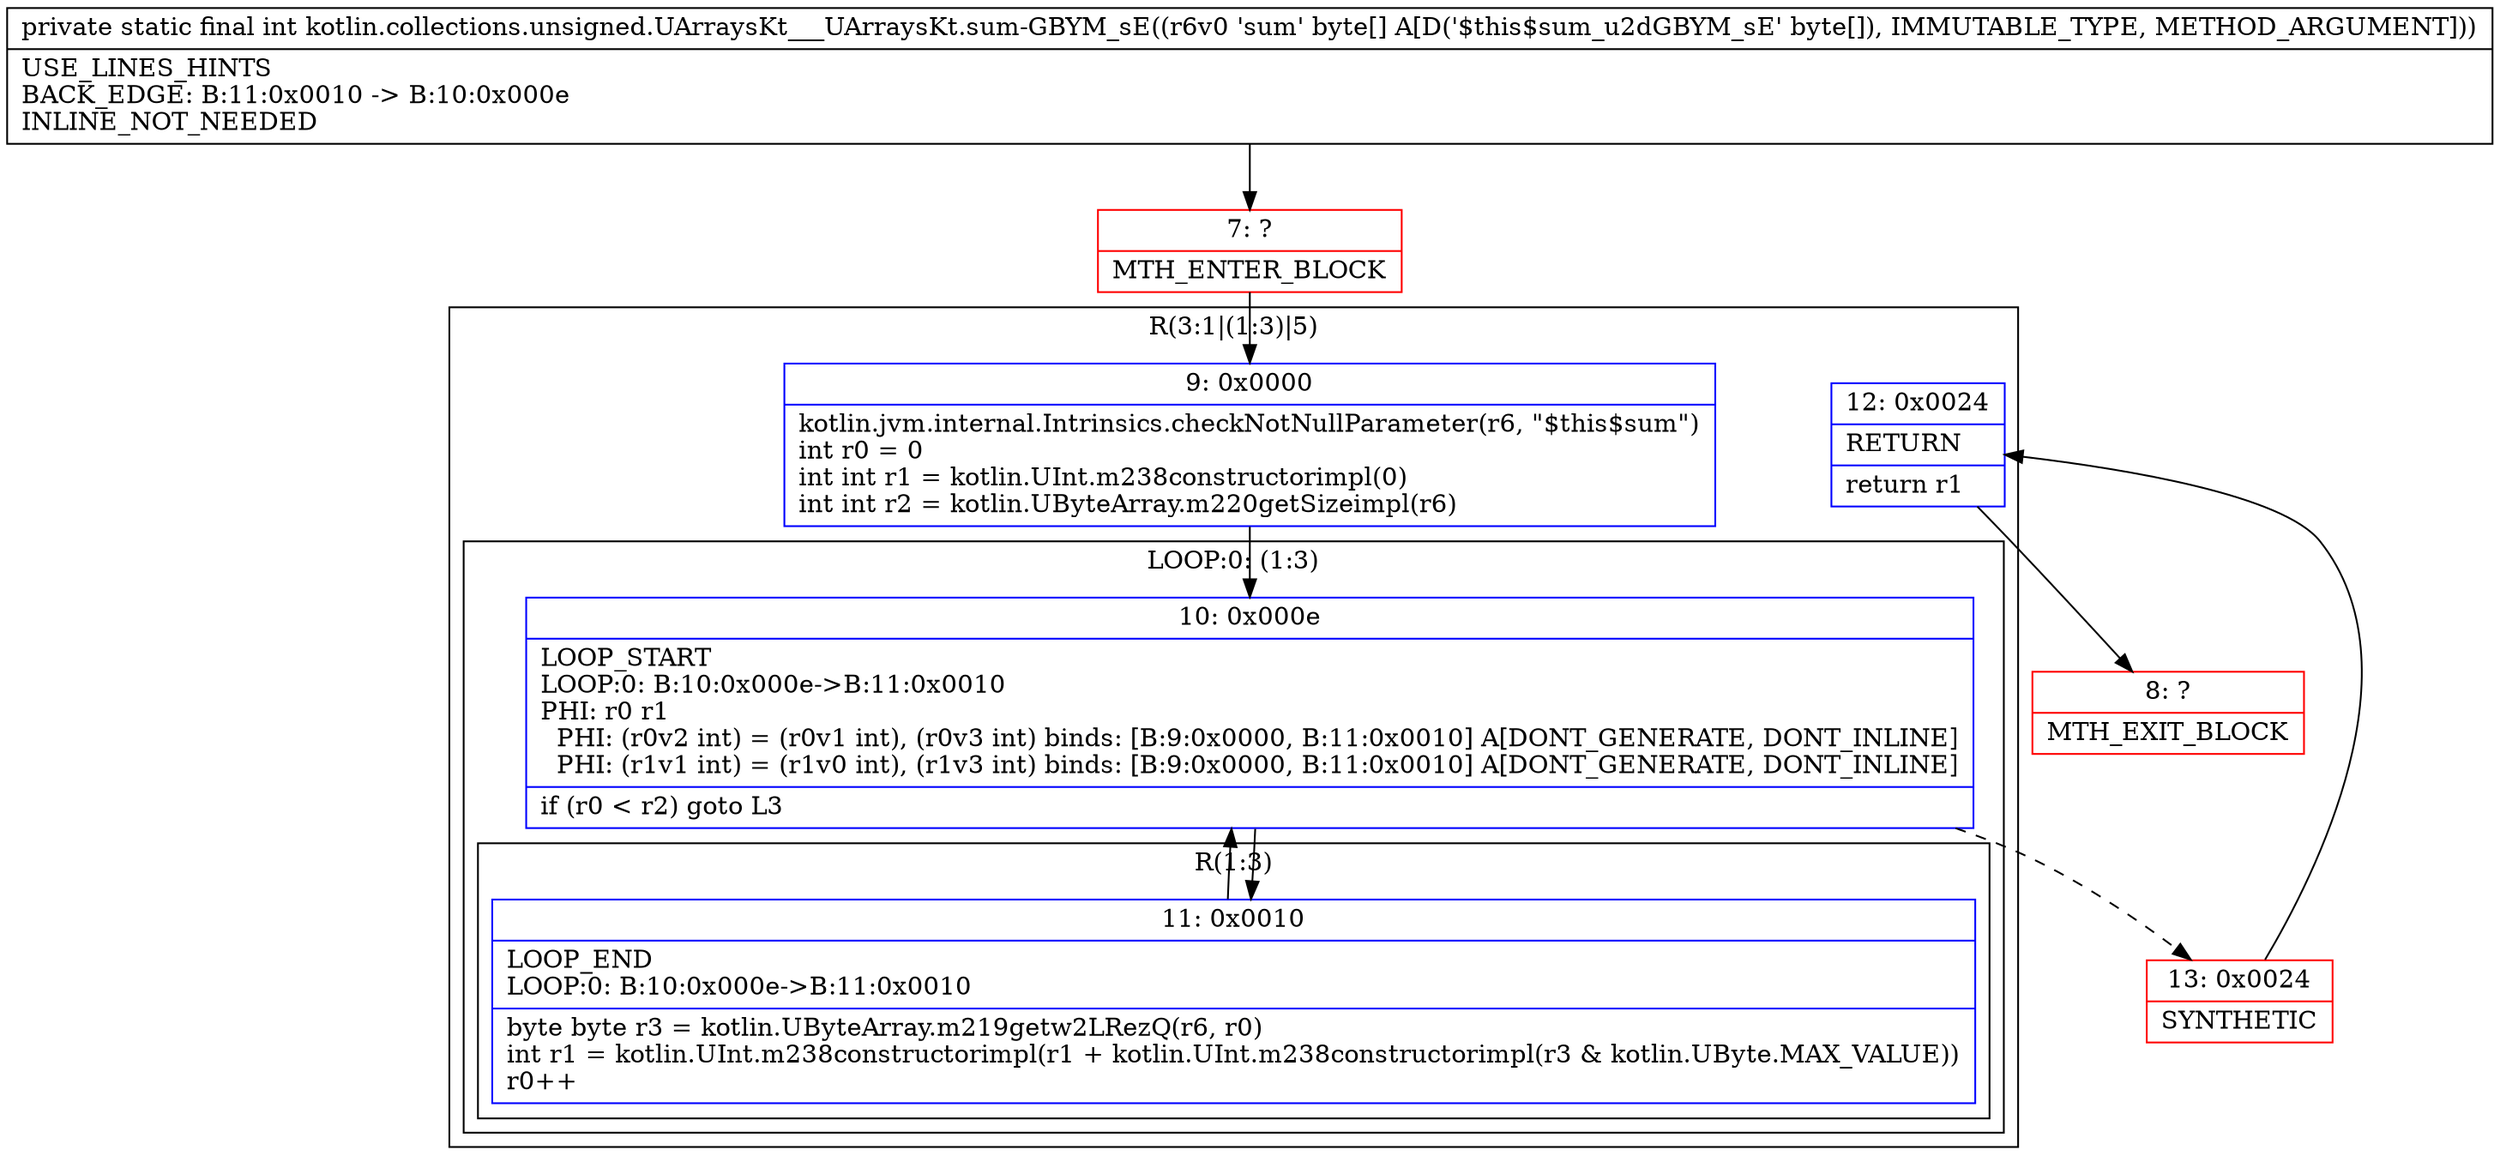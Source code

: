 digraph "CFG forkotlin.collections.unsigned.UArraysKt___UArraysKt.sum\-GBYM_sE([B)I" {
subgraph cluster_Region_1071280770 {
label = "R(3:1|(1:3)|5)";
node [shape=record,color=blue];
Node_9 [shape=record,label="{9\:\ 0x0000|kotlin.jvm.internal.Intrinsics.checkNotNullParameter(r6, \"$this$sum\")\lint r0 = 0\lint int r1 = kotlin.UInt.m238constructorimpl(0)\lint int r2 = kotlin.UByteArray.m220getSizeimpl(r6)\l}"];
subgraph cluster_LoopRegion_1167262832 {
label = "LOOP:0: (1:3)";
node [shape=record,color=blue];
Node_10 [shape=record,label="{10\:\ 0x000e|LOOP_START\lLOOP:0: B:10:0x000e\-\>B:11:0x0010\lPHI: r0 r1 \l  PHI: (r0v2 int) = (r0v1 int), (r0v3 int) binds: [B:9:0x0000, B:11:0x0010] A[DONT_GENERATE, DONT_INLINE]\l  PHI: (r1v1 int) = (r1v0 int), (r1v3 int) binds: [B:9:0x0000, B:11:0x0010] A[DONT_GENERATE, DONT_INLINE]\l|if (r0 \< r2) goto L3\l}"];
subgraph cluster_Region_1984416045 {
label = "R(1:3)";
node [shape=record,color=blue];
Node_11 [shape=record,label="{11\:\ 0x0010|LOOP_END\lLOOP:0: B:10:0x000e\-\>B:11:0x0010\l|byte byte r3 = kotlin.UByteArray.m219getw2LRezQ(r6, r0)\lint r1 = kotlin.UInt.m238constructorimpl(r1 + kotlin.UInt.m238constructorimpl(r3 & kotlin.UByte.MAX_VALUE))\lr0++\l}"];
}
}
Node_12 [shape=record,label="{12\:\ 0x0024|RETURN\l|return r1\l}"];
}
Node_7 [shape=record,color=red,label="{7\:\ ?|MTH_ENTER_BLOCK\l}"];
Node_13 [shape=record,color=red,label="{13\:\ 0x0024|SYNTHETIC\l}"];
Node_8 [shape=record,color=red,label="{8\:\ ?|MTH_EXIT_BLOCK\l}"];
MethodNode[shape=record,label="{private static final int kotlin.collections.unsigned.UArraysKt___UArraysKt.sum\-GBYM_sE((r6v0 'sum' byte[] A[D('$this$sum_u2dGBYM_sE' byte[]), IMMUTABLE_TYPE, METHOD_ARGUMENT]))  | USE_LINES_HINTS\lBACK_EDGE: B:11:0x0010 \-\> B:10:0x000e\lINLINE_NOT_NEEDED\l}"];
MethodNode -> Node_7;Node_9 -> Node_10;
Node_10 -> Node_11;
Node_10 -> Node_13[style=dashed];
Node_11 -> Node_10;
Node_12 -> Node_8;
Node_7 -> Node_9;
Node_13 -> Node_12;
}


